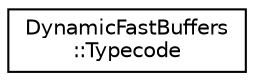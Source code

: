 digraph "Graphical Class Hierarchy"
{
  edge [fontname="Helvetica",fontsize="10",labelfontname="Helvetica",labelfontsize="10"];
  node [fontname="Helvetica",fontsize="10",shape=record];
  rankdir="LR";
  Node1 [label="DynamicFastBuffers\l::Typecode",height=0.2,width=0.4,color="black", fillcolor="white", style="filled",URL="$class_dynamic_fast_buffers_1_1_typecode.html",tooltip="This static class stores all the relevant information about a Typecode. "];
}

